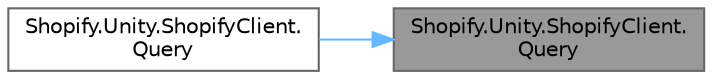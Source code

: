 digraph "Shopify.Unity.ShopifyClient.Query"
{
 // LATEX_PDF_SIZE
  bgcolor="transparent";
  edge [fontname=Helvetica,fontsize=10,labelfontname=Helvetica,labelfontsize=10];
  node [fontname=Helvetica,fontsize=10,shape=box,height=0.2,width=0.4];
  rankdir="RL";
  Node1 [id="Node000001",label="Shopify.Unity.ShopifyClient.\lQuery",height=0.2,width=0.4,color="gray40", fillcolor="grey60", style="filled", fontcolor="black",tooltip="Allows you to send custom GraphQL queries to the Storefront API. While having utility functions like ..."];
  Node1 -> Node2 [id="edge1_Node000001_Node000002",dir="back",color="steelblue1",style="solid",tooltip=" "];
  Node2 [id="Node000002",label="Shopify.Unity.ShopifyClient.\lQuery",height=0.2,width=0.4,color="grey40", fillcolor="white", style="filled",URL="$class_shopify_1_1_unity_1_1_shopify_client.html#a72005ec6221af190dec0938c1f916ca9",tooltip="Allows you to build and send custom GraphQL queries to the Storefront API. While having utility funct..."];
}
